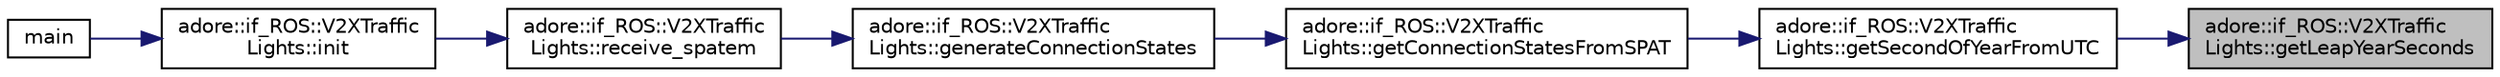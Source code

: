 digraph "adore::if_ROS::V2XTrafficLights::getLeapYearSeconds"
{
 // LATEX_PDF_SIZE
  edge [fontname="Helvetica",fontsize="10",labelfontname="Helvetica",labelfontsize="10"];
  node [fontname="Helvetica",fontsize="10",shape=record];
  rankdir="RL";
  Node1 [label="adore::if_ROS::V2XTraffic\lLights::getLeapYearSeconds",height=0.2,width=0.4,color="black", fillcolor="grey75", style="filled", fontcolor="black",tooltip=" "];
  Node1 -> Node2 [dir="back",color="midnightblue",fontsize="10",style="solid",fontname="Helvetica"];
  Node2 [label="adore::if_ROS::V2XTraffic\lLights::getSecondOfYearFromUTC",height=0.2,width=0.4,color="black", fillcolor="white", style="filled",URL="$classadore_1_1if__ROS_1_1V2XTrafficLights.html#a0f4a481aaa8500b3cbec0435cc76ba6c",tooltip=" "];
  Node2 -> Node3 [dir="back",color="midnightblue",fontsize="10",style="solid",fontname="Helvetica"];
  Node3 [label="adore::if_ROS::V2XTraffic\lLights::getConnectionStatesFromSPAT",height=0.2,width=0.4,color="black", fillcolor="white", style="filled",URL="$classadore_1_1if__ROS_1_1V2XTrafficLights.html#a3c956b73ac65f3725e08c0e86876539f",tooltip=" "];
  Node3 -> Node4 [dir="back",color="midnightblue",fontsize="10",style="solid",fontname="Helvetica"];
  Node4 [label="adore::if_ROS::V2XTraffic\lLights::generateConnectionStates",height=0.2,width=0.4,color="black", fillcolor="white", style="filled",URL="$classadore_1_1if__ROS_1_1V2XTrafficLights.html#a70356591903bfcb21c230a062d31ff31",tooltip=" "];
  Node4 -> Node5 [dir="back",color="midnightblue",fontsize="10",style="solid",fontname="Helvetica"];
  Node5 [label="adore::if_ROS::V2XTraffic\lLights::receive_spatem",height=0.2,width=0.4,color="black", fillcolor="white", style="filled",URL="$classadore_1_1if__ROS_1_1V2XTrafficLights.html#a0b85b2576eec80210919d740640e7004",tooltip=" "];
  Node5 -> Node6 [dir="back",color="midnightblue",fontsize="10",style="solid",fontname="Helvetica"];
  Node6 [label="adore::if_ROS::V2XTraffic\lLights::init",height=0.2,width=0.4,color="black", fillcolor="white", style="filled",URL="$classadore_1_1if__ROS_1_1V2XTrafficLights.html#aa163033cdf1becb221f8a762162c429e",tooltip=" "];
  Node6 -> Node7 [dir="back",color="midnightblue",fontsize="10",style="solid",fontname="Helvetica"];
  Node7 [label="main",height=0.2,width=0.4,color="black", fillcolor="white", style="filled",URL="$v2x__trafficlights__node_8cpp.html#a3c04138a5bfe5d72780bb7e82a18e627",tooltip=" "];
}
